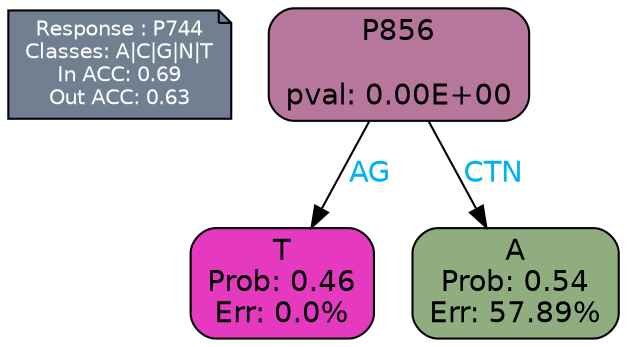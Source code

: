 digraph Tree {
node [shape=box, style="filled, rounded", color="black", fontname=helvetica] ;
graph [ranksep=equally, splines=polylines, bgcolor=transparent, dpi=600] ;
edge [fontname=helvetica] ;
LEGEND [label="Response : P744
Classes: A|C|G|N|T
In ACC: 0.69
Out ACC: 0.63
",shape=note,align=left,style=filled,fillcolor="slategray",fontcolor="white",fontsize=10];1 [label="P856

pval: 0.00E+00", fillcolor="#b7779d"] ;
2 [label="T
Prob: 0.46
Err: 0.0%", fillcolor="#e539c0"] ;
3 [label="A
Prob: 0.54
Err: 57.89%", fillcolor="#8fad7f"] ;
1 -> 2 [label="AG",fontcolor=deepskyblue2] ;
1 -> 3 [label="CTN",fontcolor=deepskyblue2] ;
{rank = same; 2;3;}{rank = same; LEGEND;1;}}